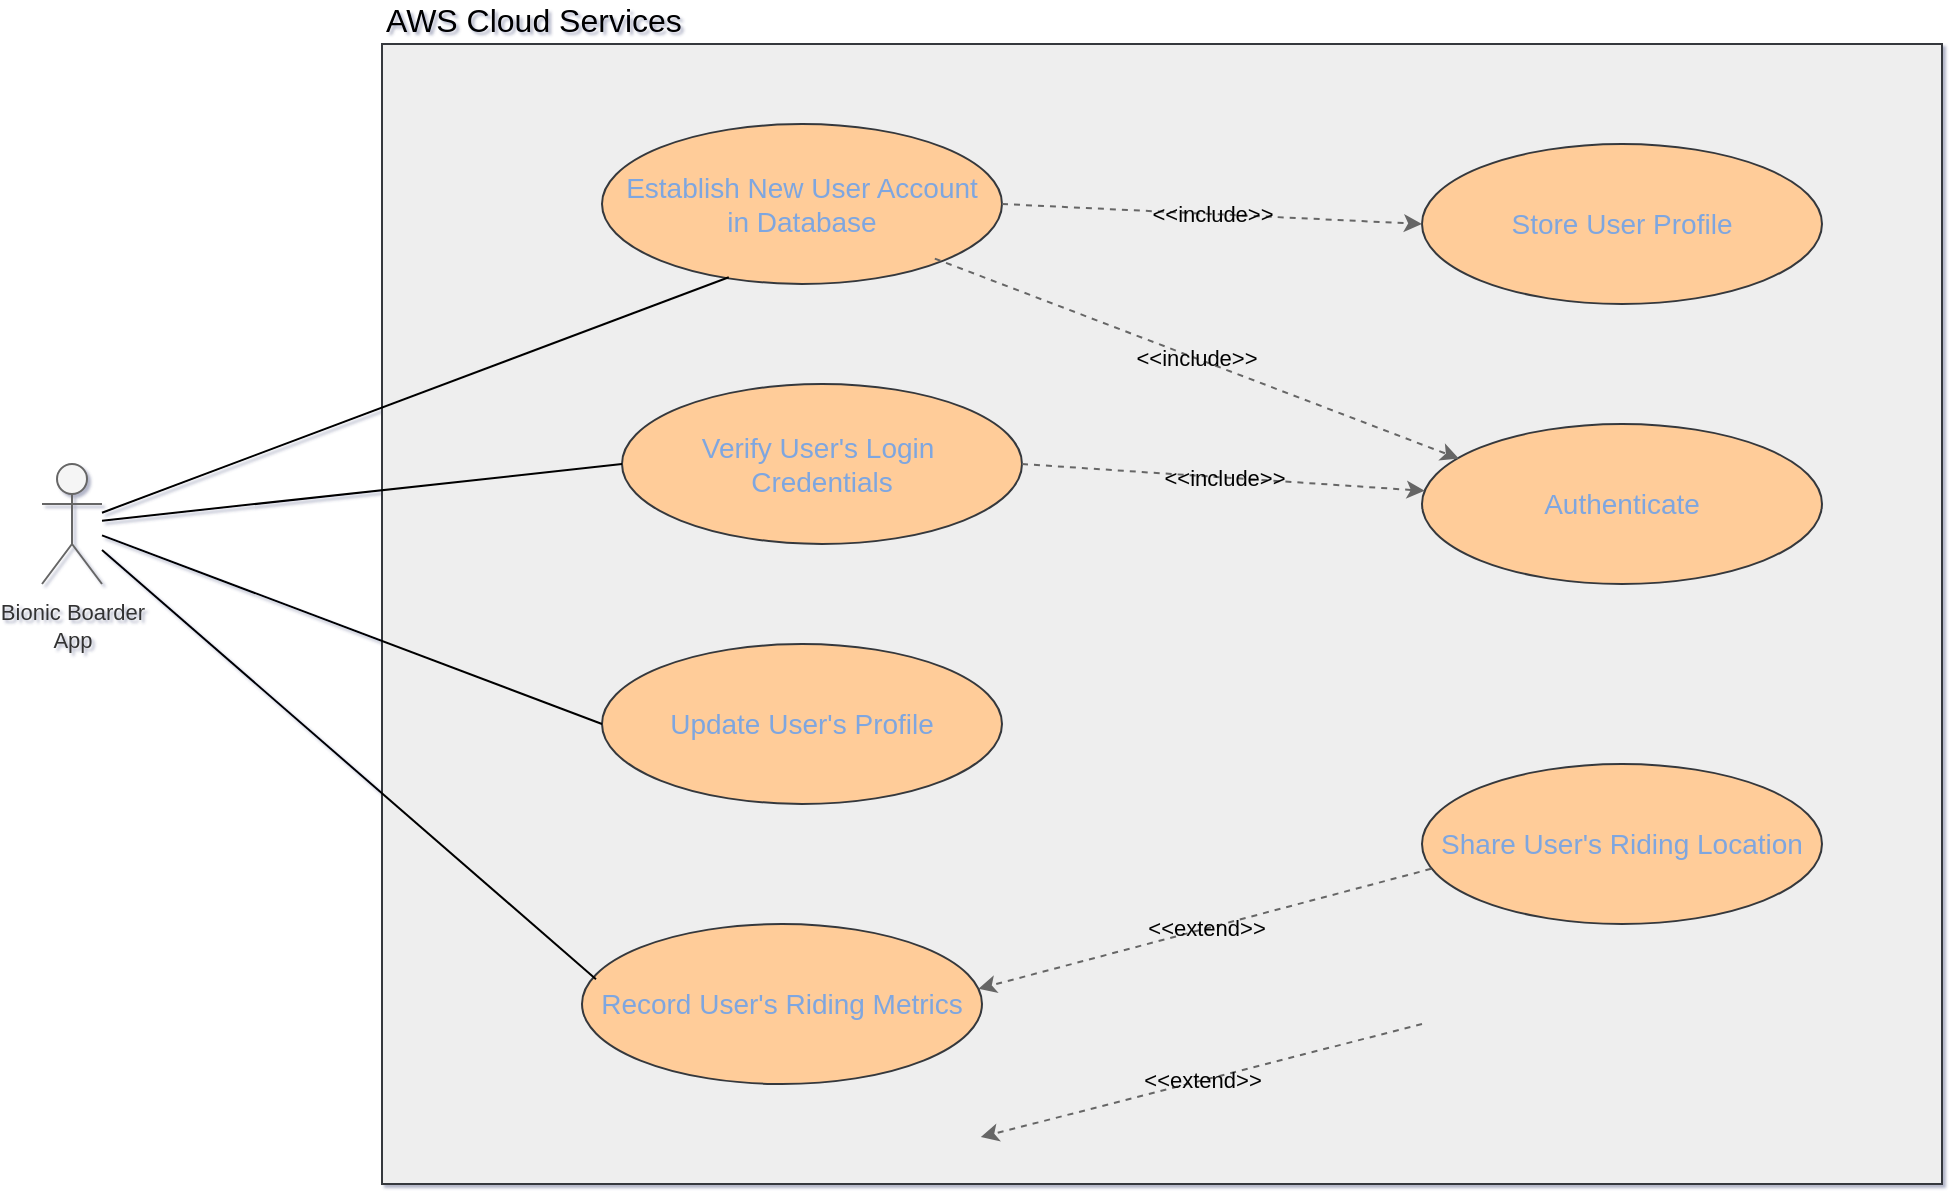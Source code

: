 <mxfile version="27.0.5">
  <diagram name="Page-1" id="ib0KKrDDxVYF5MeXXiUM">
    <mxGraphModel dx="1425" dy="940" grid="1" gridSize="10" guides="1" tooltips="1" connect="1" arrows="1" fold="1" page="1" pageScale="1" pageWidth="850" pageHeight="1100" background="#ffffff" math="0" shadow="1">
      <root>
        <mxCell id="0" />
        <mxCell id="1" parent="0" />
        <mxCell id="14" value="Specimen and collection" style="edgeStyle=orthogonalEdgeStyle;endArrow=block;html=1;" parent="1" edge="1">
          <mxGeometry relative="1" as="geometry">
            <mxPoint x="750" y="350" as="targetPoint" />
          </mxGeometry>
        </mxCell>
        <mxCell id="15" value="report delivery offline" style="edgeStyle=orthogonalEdgeStyle;endArrow=block;html=1;" parent="1" edge="1">
          <mxGeometry relative="1" as="geometry">
            <mxPoint x="700" y="380" as="sourcePoint" />
          </mxGeometry>
        </mxCell>
        <mxCell id="sfKcnbmMzuwdX9yF3wZo-21" value="&lt;div&gt;&lt;font style=&quot;font-size: 11px;&quot;&gt;Bionic Boarder&lt;/font&gt;&lt;/div&gt;&lt;div&gt;&lt;font style=&quot;font-size: 11px;&quot;&gt;App&lt;/font&gt;&lt;/div&gt;" style="shape=umlActor;verticalLabelPosition=bottom;verticalAlign=top;html=1;outlineConnect=0;strokeColor=#666666;align=center;fontFamily=Helvetica;fontSize=12;fontColor=#333333;labelBackgroundColor=none;fillColor=#f5f5f5;horizontal=1;textShadow=0;" parent="1" vertex="1">
          <mxGeometry x="270" y="520" width="30" height="60" as="geometry" />
        </mxCell>
        <mxCell id="CbTRWkR76J8zcbdZSMRa-18" value="&lt;font&gt;AWS Cloud Services&lt;/font&gt;" style="rounded=0;whiteSpace=wrap;html=1;labelPosition=center;verticalLabelPosition=top;align=left;verticalAlign=bottom;fillColor=#eeeeee;strokeColor=#36393d;fontSize=16;fontColor=#000000;" parent="1" vertex="1">
          <mxGeometry x="440" y="310" width="780" height="570" as="geometry" />
        </mxCell>
        <mxCell id="-pO5D620ASrmPBSO5rts-25" value="&lt;font style=&quot;font-size: 14px;&quot;&gt;Establish New User Account&lt;/font&gt;&lt;div&gt;&lt;font style=&quot;font-size: 14px;&quot;&gt;in Database&lt;/font&gt;&lt;/div&gt;" style="ellipse;whiteSpace=wrap;html=1;fillColor=#ffcc99;strokeColor=#36393d;fontColor=#7EA6E0;" parent="1" vertex="1">
          <mxGeometry x="550" y="350" width="200" height="80" as="geometry" />
        </mxCell>
        <mxCell id="-pO5D620ASrmPBSO5rts-39" style="rounded=0;orthogonalLoop=1;jettySize=auto;html=1;strokeColor=#000000;endArrow=none;startFill=0;shadow=0;jumpStyle=none;entryX=0.317;entryY=0.958;entryDx=0;entryDy=0;entryPerimeter=0;" parent="1" source="sfKcnbmMzuwdX9yF3wZo-21" target="-pO5D620ASrmPBSO5rts-25" edge="1">
          <mxGeometry relative="1" as="geometry">
            <mxPoint x="330" y="440" as="sourcePoint" />
            <mxPoint x="480" y="390" as="targetPoint" />
          </mxGeometry>
        </mxCell>
        <mxCell id="quLks_jJKd6fu7Yliykg-17" value="&lt;font style=&quot;font-size: 14px;&quot;&gt;Store User Profile&lt;/font&gt;" style="ellipse;whiteSpace=wrap;html=1;fillColor=#ffcc99;strokeColor=#36393d;fontColor=#7EA6E0;" parent="1" vertex="1">
          <mxGeometry x="960" y="360" width="200" height="80" as="geometry" />
        </mxCell>
        <mxCell id="mPkKGk8Zlr7uKQCcEDv3-32" value="&amp;lt;&amp;lt;extend&amp;gt;&amp;gt;" style="endArrow=classic;html=1;rounded=0;fillColor=#f5f5f5;gradientColor=#b3b3b3;strokeColor=#666666;dashed=1;fontColor=#060606;align=center;labelBackgroundColor=none;entryX=0.997;entryY=0.582;entryDx=0;entryDy=0;exitX=0.124;exitY=0.819;exitDx=0;exitDy=0;exitPerimeter=0;entryPerimeter=0;" parent="1" source="mPkKGk8Zlr7uKQCcEDv3-30" edge="1">
          <mxGeometry width="50" height="50" relative="1" as="geometry">
            <mxPoint x="960" y="800" as="sourcePoint" />
            <mxPoint x="739.4" y="856.56" as="targetPoint" />
          </mxGeometry>
        </mxCell>
        <mxCell id="rMrCo7qkllFQNwr9Kiji-18" value="&amp;lt;&amp;lt;include&amp;gt;&amp;gt;" style="endArrow=classic;html=1;rounded=0;fillColor=#f5f5f5;gradientColor=#b3b3b3;strokeColor=#666666;dashed=1;fontColor=#060606;align=center;labelBackgroundColor=none;entryX=0;entryY=0.5;entryDx=0;entryDy=0;exitX=1;exitY=0.5;exitDx=0;exitDy=0;" edge="1" parent="1" source="-pO5D620ASrmPBSO5rts-25" target="quLks_jJKd6fu7Yliykg-17">
          <mxGeometry width="50" height="50" relative="1" as="geometry">
            <mxPoint x="780" y="390" as="sourcePoint" />
            <mxPoint x="997" y="392" as="targetPoint" />
          </mxGeometry>
        </mxCell>
        <mxCell id="rMrCo7qkllFQNwr9Kiji-19" value="&lt;font style=&quot;font-size: 14px;&quot;&gt;Authenticate&lt;/font&gt;" style="ellipse;whiteSpace=wrap;html=1;fillColor=#ffcc99;strokeColor=#36393d;fontColor=#7EA6E0;" vertex="1" parent="1">
          <mxGeometry x="960" y="500" width="200" height="80" as="geometry" />
        </mxCell>
        <mxCell id="rMrCo7qkllFQNwr9Kiji-20" value="&amp;lt;&amp;lt;include&amp;gt;&amp;gt;" style="endArrow=classic;html=1;rounded=0;fillColor=#f5f5f5;gradientColor=#b3b3b3;strokeColor=#666666;dashed=1;fontColor=#060606;align=center;labelBackgroundColor=none;entryX=0.092;entryY=0.216;entryDx=0;entryDy=0;exitX=0.832;exitY=0.841;exitDx=0;exitDy=0;exitPerimeter=0;entryPerimeter=0;" edge="1" parent="1" target="rMrCo7qkllFQNwr9Kiji-19" source="-pO5D620ASrmPBSO5rts-25">
          <mxGeometry width="50" height="50" relative="1" as="geometry">
            <mxPoint x="750" y="480" as="sourcePoint" />
            <mxPoint x="997" y="482" as="targetPoint" />
          </mxGeometry>
        </mxCell>
        <mxCell id="rMrCo7qkllFQNwr9Kiji-21" value="&lt;span style=&quot;font-size: 14px;&quot;&gt;Verify User&#39;s Login&amp;nbsp;&lt;/span&gt;&lt;div&gt;&lt;span style=&quot;font-size: 14px; background-color: transparent;&quot;&gt;Credentials&lt;/span&gt;&lt;/div&gt;" style="ellipse;whiteSpace=wrap;html=1;fillColor=#ffcc99;strokeColor=#36393d;fontColor=#7EA6E0;" vertex="1" parent="1">
          <mxGeometry x="560" y="480" width="200" height="80" as="geometry" />
        </mxCell>
        <mxCell id="rMrCo7qkllFQNwr9Kiji-22" style="rounded=0;orthogonalLoop=1;jettySize=auto;html=1;strokeColor=#000000;endArrow=none;startFill=0;shadow=0;jumpStyle=none;entryX=0;entryY=0.5;entryDx=0;entryDy=0;" edge="1" parent="1" target="rMrCo7qkllFQNwr9Kiji-21" source="sfKcnbmMzuwdX9yF3wZo-21">
          <mxGeometry relative="1" as="geometry">
            <mxPoint x="330" y="794" as="sourcePoint" />
            <mxPoint x="510" y="640" as="targetPoint" />
          </mxGeometry>
        </mxCell>
        <mxCell id="rMrCo7qkllFQNwr9Kiji-23" value="&lt;span style=&quot;font-size: 14px;&quot;&gt;Record User&#39;s Riding Metrics&lt;/span&gt;" style="ellipse;whiteSpace=wrap;html=1;fillColor=#ffcc99;strokeColor=#36393d;fontColor=#7EA6E0;" vertex="1" parent="1">
          <mxGeometry x="540" y="750" width="200" height="80" as="geometry" />
        </mxCell>
        <mxCell id="rMrCo7qkllFQNwr9Kiji-24" style="rounded=0;orthogonalLoop=1;jettySize=auto;html=1;strokeColor=#000000;endArrow=none;startFill=0;shadow=0;jumpStyle=none;entryX=0.035;entryY=0.345;entryDx=0;entryDy=0;entryPerimeter=0;" edge="1" parent="1" target="rMrCo7qkllFQNwr9Kiji-23" source="sfKcnbmMzuwdX9yF3wZo-21">
          <mxGeometry relative="1" as="geometry">
            <mxPoint x="300" y="712" as="sourcePoint" />
            <mxPoint x="510" y="800" as="targetPoint" />
          </mxGeometry>
        </mxCell>
        <mxCell id="rMrCo7qkllFQNwr9Kiji-25" value="&lt;font style=&quot;font-size: 14px;&quot;&gt;Share User&#39;s Riding Location&lt;/font&gt;" style="ellipse;whiteSpace=wrap;html=1;fillColor=#ffcc99;strokeColor=#36393d;fontColor=#7EA6E0;" vertex="1" parent="1">
          <mxGeometry x="960" y="670" width="200" height="80" as="geometry" />
        </mxCell>
        <mxCell id="rMrCo7qkllFQNwr9Kiji-26" value="&amp;lt;&amp;lt;extend&amp;gt;&amp;gt;" style="endArrow=classic;html=1;rounded=0;fillColor=#f5f5f5;gradientColor=#b3b3b3;strokeColor=#666666;dashed=1;fontColor=#060606;align=center;labelBackgroundColor=none;entryX=0.991;entryY=0.405;entryDx=0;entryDy=0;entryPerimeter=0;exitX=0.023;exitY=0.655;exitDx=0;exitDy=0;exitPerimeter=0;" edge="1" parent="1" source="rMrCo7qkllFQNwr9Kiji-25" target="rMrCo7qkllFQNwr9Kiji-23">
          <mxGeometry width="50" height="50" relative="1" as="geometry">
            <mxPoint x="1050" y="730" as="sourcePoint" />
            <mxPoint x="800" y="730" as="targetPoint" />
          </mxGeometry>
        </mxCell>
        <mxCell id="rMrCo7qkllFQNwr9Kiji-27" value="&lt;span style=&quot;font-size: 14px;&quot;&gt;Update User&#39;s Profile&lt;/span&gt;" style="ellipse;whiteSpace=wrap;html=1;fillColor=#ffcc99;strokeColor=#36393d;fontColor=#7EA6E0;" vertex="1" parent="1">
          <mxGeometry x="550" y="610" width="200" height="80" as="geometry" />
        </mxCell>
        <mxCell id="rMrCo7qkllFQNwr9Kiji-28" style="rounded=0;orthogonalLoop=1;jettySize=auto;html=1;strokeColor=#000000;endArrow=none;startFill=0;shadow=0;jumpStyle=none;entryX=0;entryY=0.5;entryDx=0;entryDy=0;" edge="1" parent="1" target="rMrCo7qkllFQNwr9Kiji-27" source="sfKcnbmMzuwdX9yF3wZo-21">
          <mxGeometry relative="1" as="geometry">
            <mxPoint x="320" y="560" as="sourcePoint" />
            <mxPoint x="510" y="740" as="targetPoint" />
          </mxGeometry>
        </mxCell>
        <mxCell id="rMrCo7qkllFQNwr9Kiji-29" value="&amp;lt;&amp;lt;include&amp;gt;&amp;gt;" style="endArrow=classic;html=1;rounded=0;fillColor=#f5f5f5;gradientColor=#b3b3b3;strokeColor=#666666;dashed=1;fontColor=#060606;align=center;labelBackgroundColor=none;exitX=1;exitY=0.5;exitDx=0;exitDy=0;" edge="1" parent="1" source="rMrCo7qkllFQNwr9Kiji-21" target="rMrCo7qkllFQNwr9Kiji-19">
          <mxGeometry width="50" height="50" relative="1" as="geometry">
            <mxPoint x="780" y="520" as="sourcePoint" />
            <mxPoint x="1042" y="620" as="targetPoint" />
          </mxGeometry>
        </mxCell>
      </root>
    </mxGraphModel>
  </diagram>
</mxfile>
